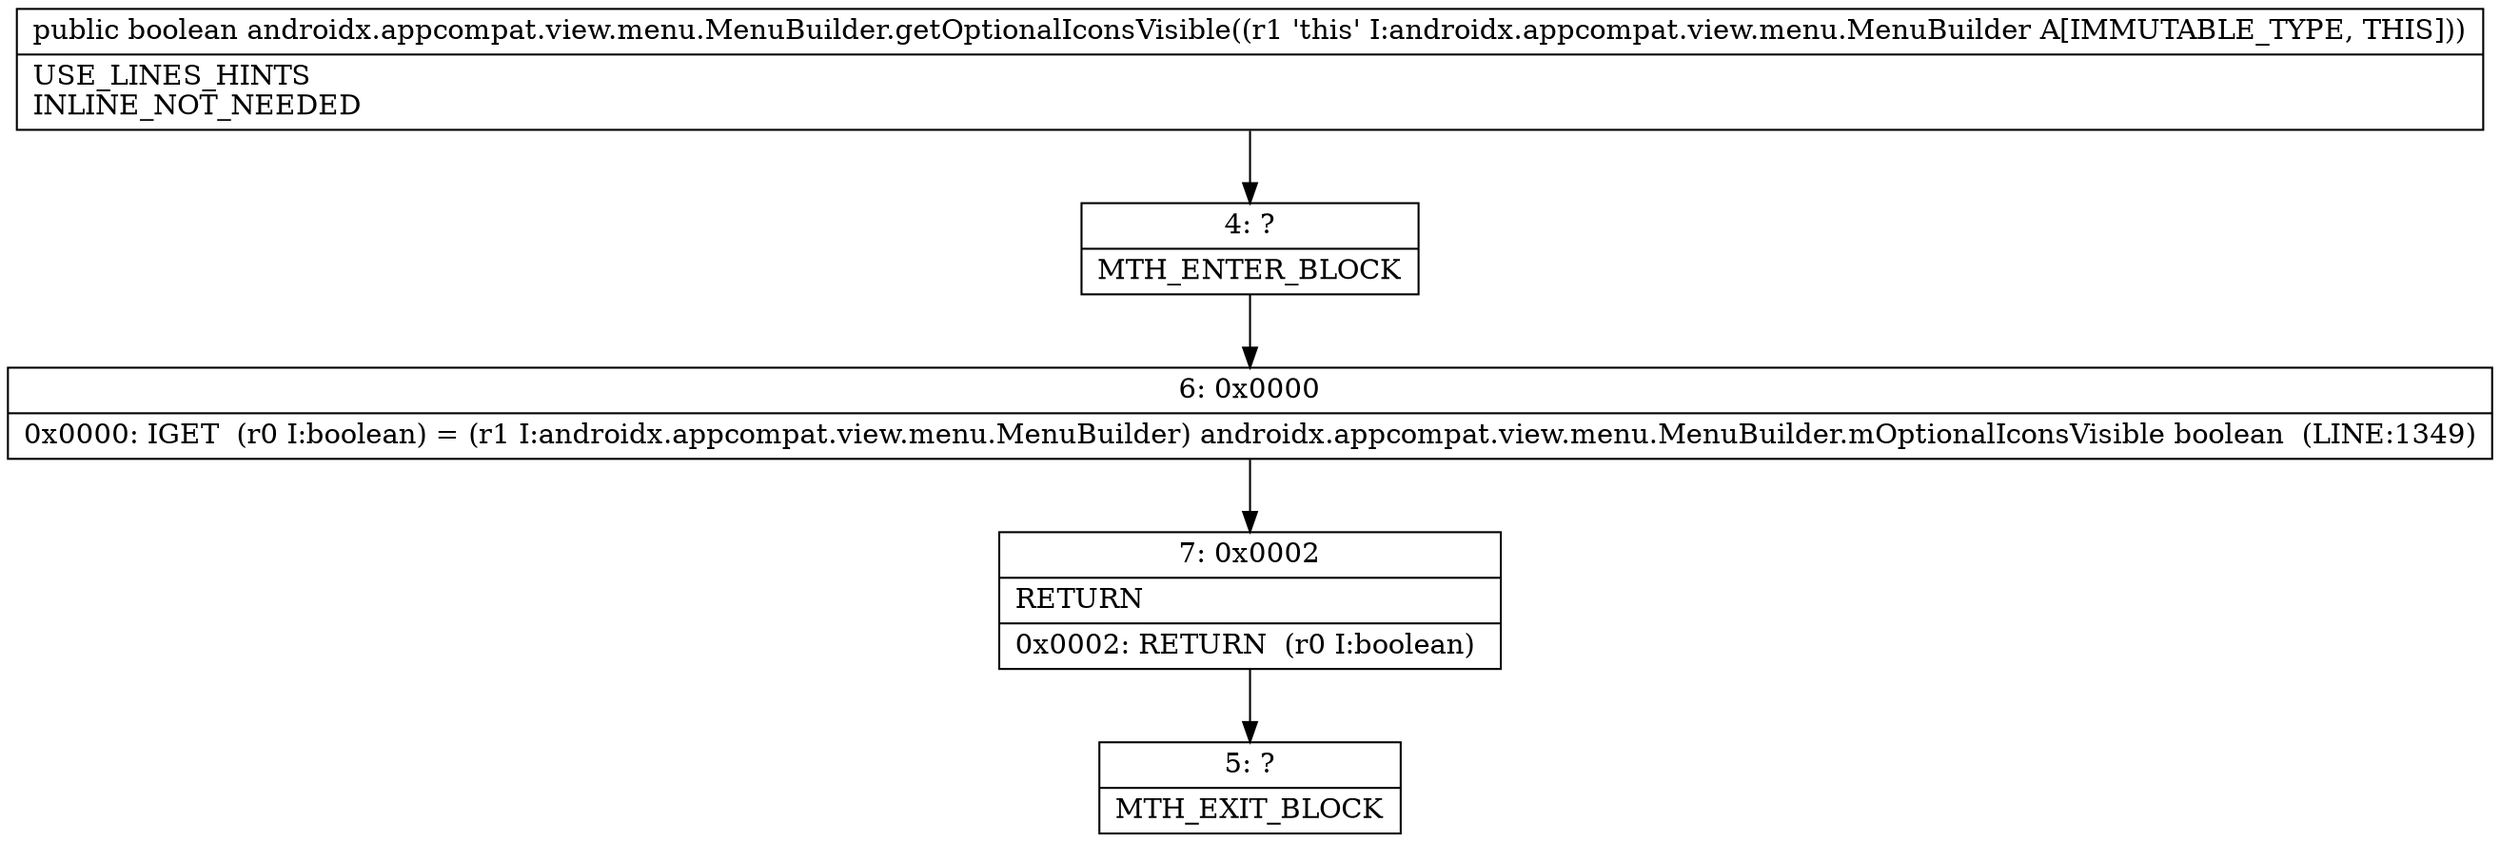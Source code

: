digraph "CFG forandroidx.appcompat.view.menu.MenuBuilder.getOptionalIconsVisible()Z" {
Node_4 [shape=record,label="{4\:\ ?|MTH_ENTER_BLOCK\l}"];
Node_6 [shape=record,label="{6\:\ 0x0000|0x0000: IGET  (r0 I:boolean) = (r1 I:androidx.appcompat.view.menu.MenuBuilder) androidx.appcompat.view.menu.MenuBuilder.mOptionalIconsVisible boolean  (LINE:1349)\l}"];
Node_7 [shape=record,label="{7\:\ 0x0002|RETURN\l|0x0002: RETURN  (r0 I:boolean) \l}"];
Node_5 [shape=record,label="{5\:\ ?|MTH_EXIT_BLOCK\l}"];
MethodNode[shape=record,label="{public boolean androidx.appcompat.view.menu.MenuBuilder.getOptionalIconsVisible((r1 'this' I:androidx.appcompat.view.menu.MenuBuilder A[IMMUTABLE_TYPE, THIS]))  | USE_LINES_HINTS\lINLINE_NOT_NEEDED\l}"];
MethodNode -> Node_4;Node_4 -> Node_6;
Node_6 -> Node_7;
Node_7 -> Node_5;
}

